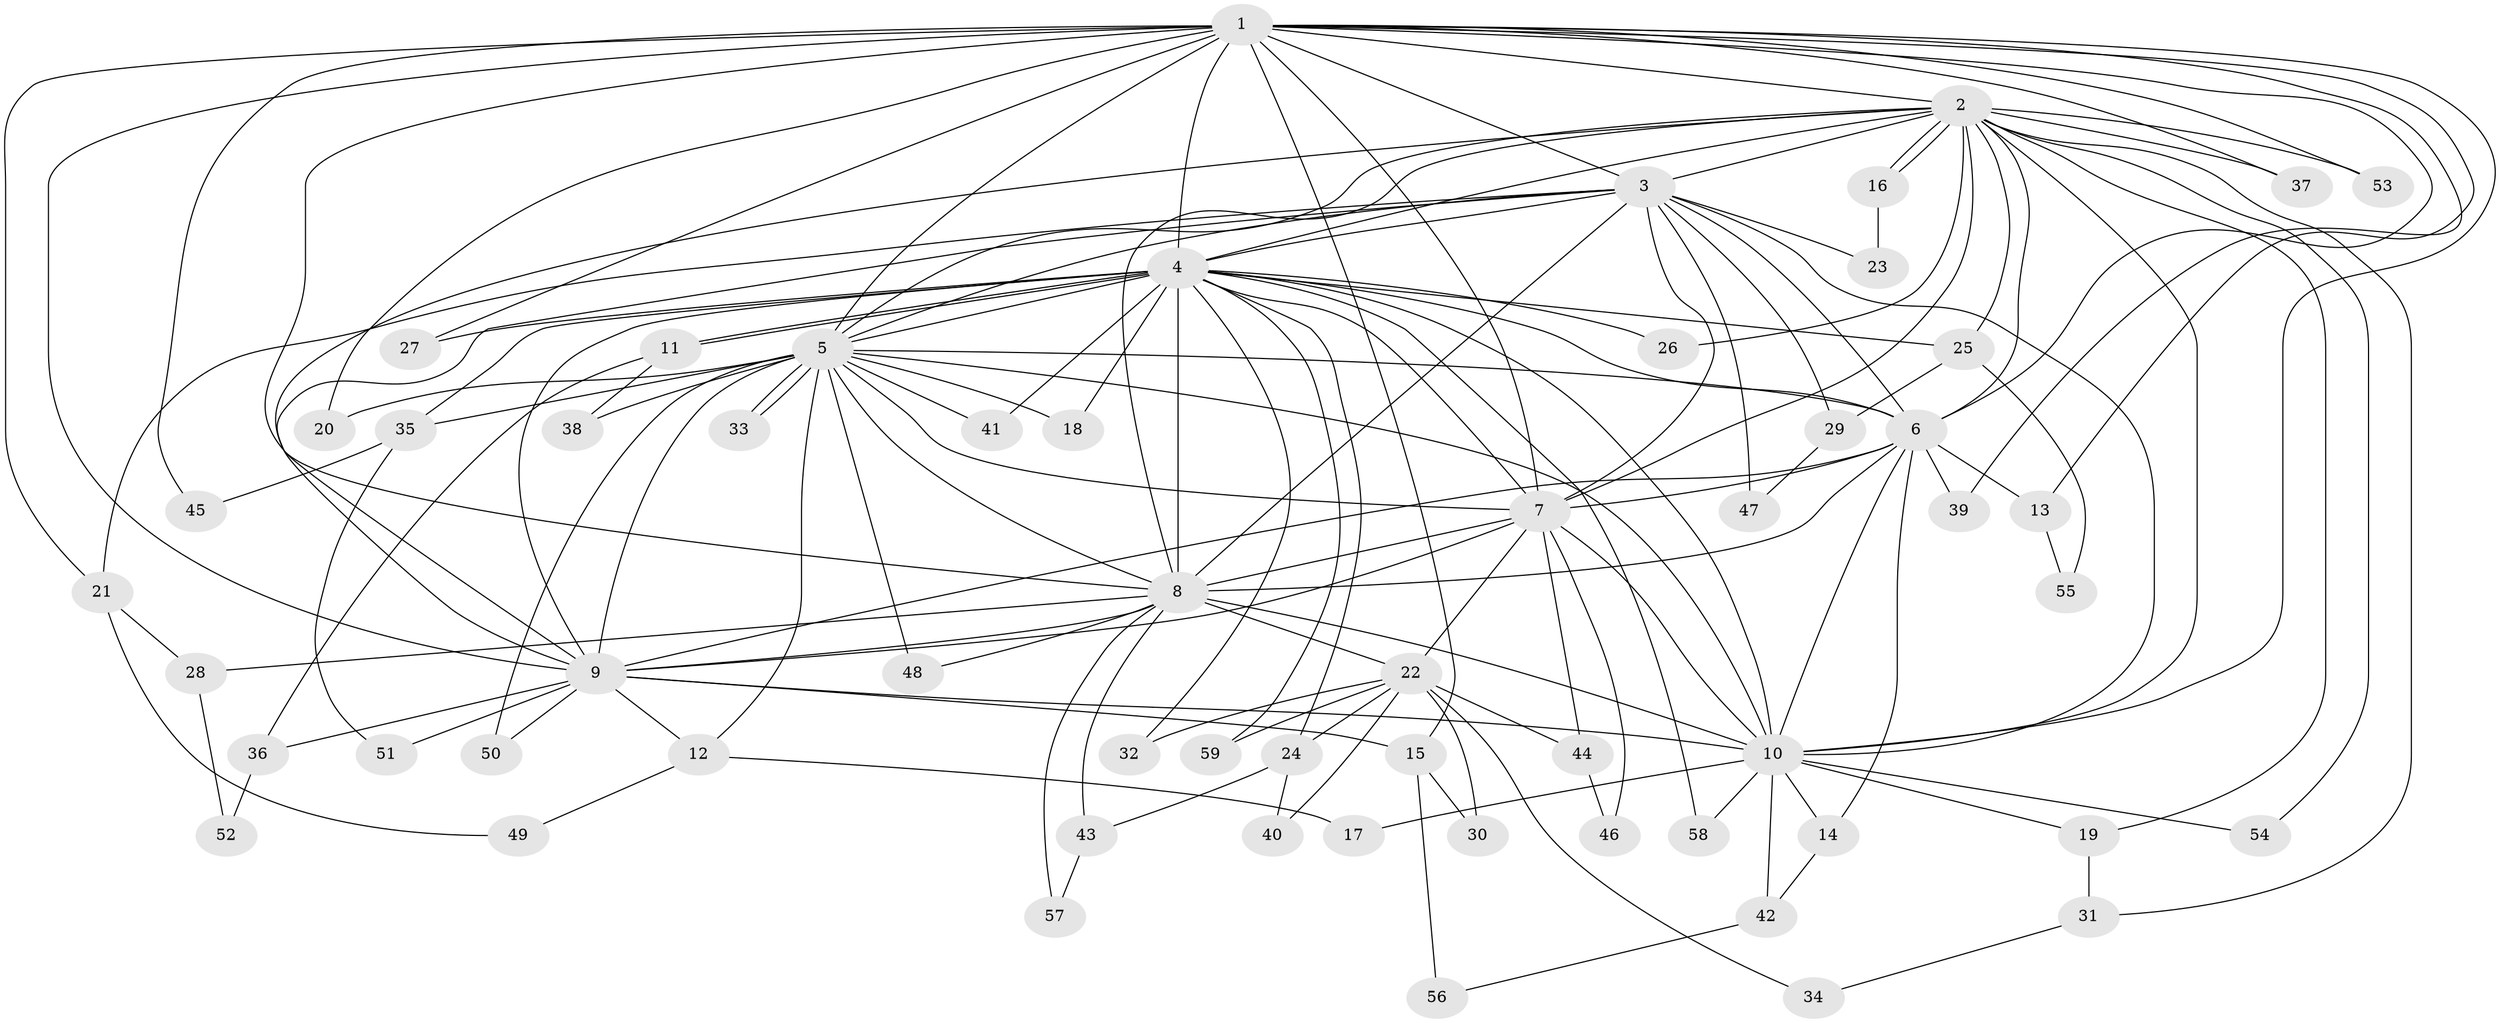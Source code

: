 // coarse degree distribution, {7: 0.058823529411764705, 1: 0.4117647058823529, 2: 0.4117647058823529, 9: 0.058823529411764705, 11: 0.058823529411764705}
// Generated by graph-tools (version 1.1) at 2025/46/03/04/25 21:46:28]
// undirected, 59 vertices, 143 edges
graph export_dot {
graph [start="1"]
  node [color=gray90,style=filled];
  1;
  2;
  3;
  4;
  5;
  6;
  7;
  8;
  9;
  10;
  11;
  12;
  13;
  14;
  15;
  16;
  17;
  18;
  19;
  20;
  21;
  22;
  23;
  24;
  25;
  26;
  27;
  28;
  29;
  30;
  31;
  32;
  33;
  34;
  35;
  36;
  37;
  38;
  39;
  40;
  41;
  42;
  43;
  44;
  45;
  46;
  47;
  48;
  49;
  50;
  51;
  52;
  53;
  54;
  55;
  56;
  57;
  58;
  59;
  1 -- 2;
  1 -- 3;
  1 -- 4;
  1 -- 5;
  1 -- 6;
  1 -- 7;
  1 -- 8;
  1 -- 9;
  1 -- 10;
  1 -- 13;
  1 -- 15;
  1 -- 20;
  1 -- 21;
  1 -- 27;
  1 -- 37;
  1 -- 39;
  1 -- 45;
  1 -- 53;
  2 -- 3;
  2 -- 4;
  2 -- 5;
  2 -- 6;
  2 -- 7;
  2 -- 8;
  2 -- 9;
  2 -- 10;
  2 -- 16;
  2 -- 16;
  2 -- 19;
  2 -- 25;
  2 -- 26;
  2 -- 31;
  2 -- 37;
  2 -- 53;
  2 -- 54;
  3 -- 4;
  3 -- 5;
  3 -- 6;
  3 -- 7;
  3 -- 8;
  3 -- 9;
  3 -- 10;
  3 -- 21;
  3 -- 23;
  3 -- 29;
  3 -- 47;
  4 -- 5;
  4 -- 6;
  4 -- 7;
  4 -- 8;
  4 -- 9;
  4 -- 10;
  4 -- 11;
  4 -- 11;
  4 -- 18;
  4 -- 24;
  4 -- 25;
  4 -- 26;
  4 -- 27;
  4 -- 32;
  4 -- 35;
  4 -- 41;
  4 -- 58;
  4 -- 59;
  5 -- 6;
  5 -- 7;
  5 -- 8;
  5 -- 9;
  5 -- 10;
  5 -- 12;
  5 -- 18;
  5 -- 20;
  5 -- 33;
  5 -- 33;
  5 -- 35;
  5 -- 38;
  5 -- 41;
  5 -- 48;
  5 -- 50;
  6 -- 7;
  6 -- 8;
  6 -- 9;
  6 -- 10;
  6 -- 13;
  6 -- 14;
  6 -- 39;
  7 -- 8;
  7 -- 9;
  7 -- 10;
  7 -- 22;
  7 -- 44;
  7 -- 46;
  8 -- 9;
  8 -- 10;
  8 -- 22;
  8 -- 28;
  8 -- 43;
  8 -- 48;
  8 -- 57;
  9 -- 10;
  9 -- 12;
  9 -- 15;
  9 -- 36;
  9 -- 50;
  9 -- 51;
  10 -- 14;
  10 -- 17;
  10 -- 19;
  10 -- 42;
  10 -- 54;
  10 -- 58;
  11 -- 36;
  11 -- 38;
  12 -- 17;
  12 -- 49;
  13 -- 55;
  14 -- 42;
  15 -- 30;
  15 -- 56;
  16 -- 23;
  19 -- 31;
  21 -- 28;
  21 -- 49;
  22 -- 24;
  22 -- 30;
  22 -- 32;
  22 -- 34;
  22 -- 40;
  22 -- 44;
  22 -- 59;
  24 -- 40;
  24 -- 43;
  25 -- 29;
  25 -- 55;
  28 -- 52;
  29 -- 47;
  31 -- 34;
  35 -- 45;
  35 -- 51;
  36 -- 52;
  42 -- 56;
  43 -- 57;
  44 -- 46;
}

